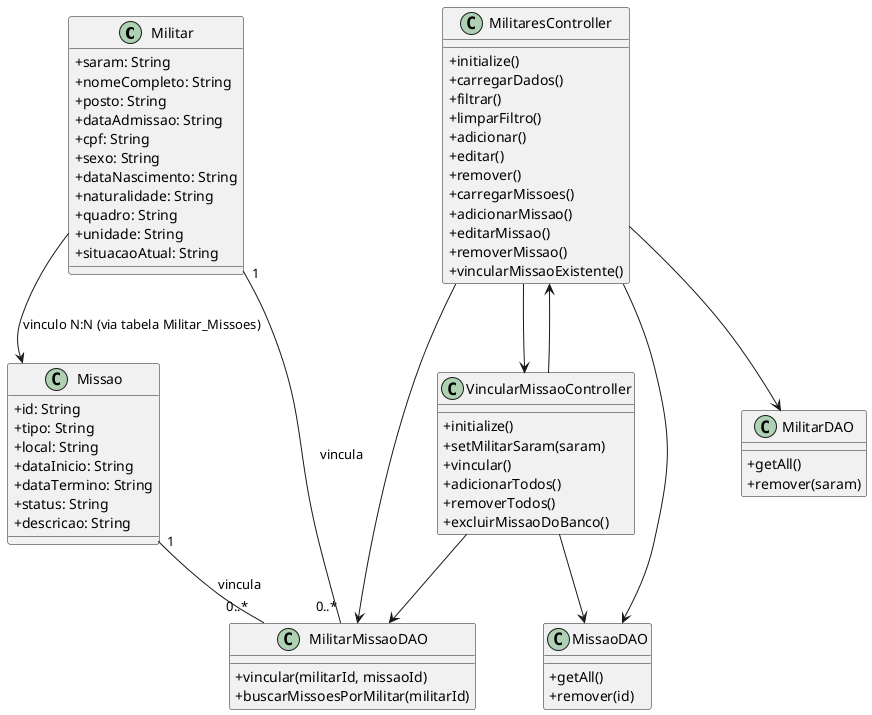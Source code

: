 @startuml
skinparam classAttributeIconSize 0

' ======= CLASSES PRINCIPAIS =======
class Militar {
  +saram: String
  +nomeCompleto: String
  +posto: String
  +dataAdmissao: String
  +cpf: String
  +sexo: String
  +dataNascimento: String
  +naturalidade: String
  +quadro: String
  +unidade: String
  +situacaoAtual: String
}

class Missao {
  +id: String
  +tipo: String
  +local: String
  +dataInicio: String
  +dataTermino: String
  +status: String
  +descricao: String
}

class MilitarMissaoDAO {
  +vincular(militarId, missaoId)
  +buscarMissoesPorMilitar(militarId)
}

class MilitarDAO {
  +getAll()
  +remover(saram)
}

class MissaoDAO {
  +getAll()
  +remover(id)
}

' ======= CONTROLLERS =======
class MilitaresController {
  +initialize()
  +carregarDados()
  +filtrar()
  +limparFiltro()
  +adicionar()
  +editar()
  +remover()
  +carregarMissoes()
  +adicionarMissao()
  +editarMissao()
  +removerMissao()
  +vincularMissaoExistente()
}

class VincularMissaoController {
  +initialize()
  +setMilitarSaram(saram)
  +vincular()
  +adicionarTodos()
  +removerTodos()
  +excluirMissaoDoBanco()
}

' ======= RELACIONAMENTOS =======
Militar "1" -- "0..*" MilitarMissaoDAO : vincula
Missao "1" -- "0..*" MilitarMissaoDAO : vincula

MilitaresController --> MilitarDAO
MilitaresController --> MissaoDAO
MilitaresController --> MilitarMissaoDAO
MilitaresController --> VincularMissaoController

VincularMissaoController --> MissaoDAO
VincularMissaoController --> MilitarMissaoDAO
VincularMissaoController --> MilitaresController

Militar --> Missao : vinculo N:N (via tabela Militar_Missoes)

@enduml
